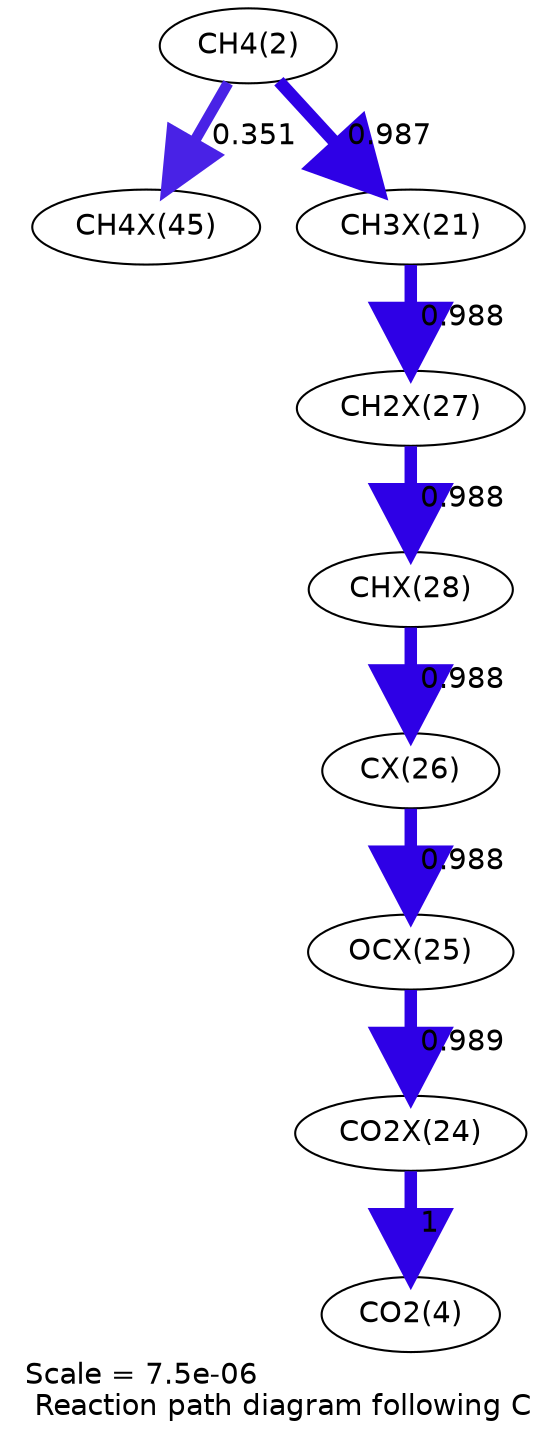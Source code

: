 digraph reaction_paths {
center=1;
s4 -> s32[fontname="Helvetica", penwidth=5.21, arrowsize=2.61, color="0.7, 0.851, 0.9"
, label=" 0.351"];
s4 -> s24[fontname="Helvetica", penwidth=5.99, arrowsize=3, color="0.7, 1.49, 0.9"
, label=" 0.987"];
s24 -> s30[fontname="Helvetica", penwidth=5.99, arrowsize=3, color="0.7, 1.49, 0.9"
, label=" 0.988"];
s30 -> s31[fontname="Helvetica", penwidth=5.99, arrowsize=3, color="0.7, 1.49, 0.9"
, label=" 0.988"];
s31 -> s29[fontname="Helvetica", penwidth=5.99, arrowsize=3, color="0.7, 1.49, 0.9"
, label=" 0.988"];
s29 -> s28[fontname="Helvetica", penwidth=5.99, arrowsize=3, color="0.7, 1.49, 0.9"
, label=" 0.988"];
s28 -> s27[fontname="Helvetica", penwidth=5.99, arrowsize=3, color="0.7, 1.49, 0.9"
, label=" 0.989"];
s27 -> s6[fontname="Helvetica", penwidth=6, arrowsize=3, color="0.7, 1.5, 0.9"
, label=" 1"];
s4 [ fontname="Helvetica", label="CH4(2)"];
s6 [ fontname="Helvetica", label="CO2(4)"];
s24 [ fontname="Helvetica", label="CH3X(21)"];
s27 [ fontname="Helvetica", label="CO2X(24)"];
s28 [ fontname="Helvetica", label="OCX(25)"];
s29 [ fontname="Helvetica", label="CX(26)"];
s30 [ fontname="Helvetica", label="CH2X(27)"];
s31 [ fontname="Helvetica", label="CHX(28)"];
s32 [ fontname="Helvetica", label="CH4X(45)"];
 label = "Scale = 7.5e-06\l Reaction path diagram following C";
 fontname = "Helvetica";
}
